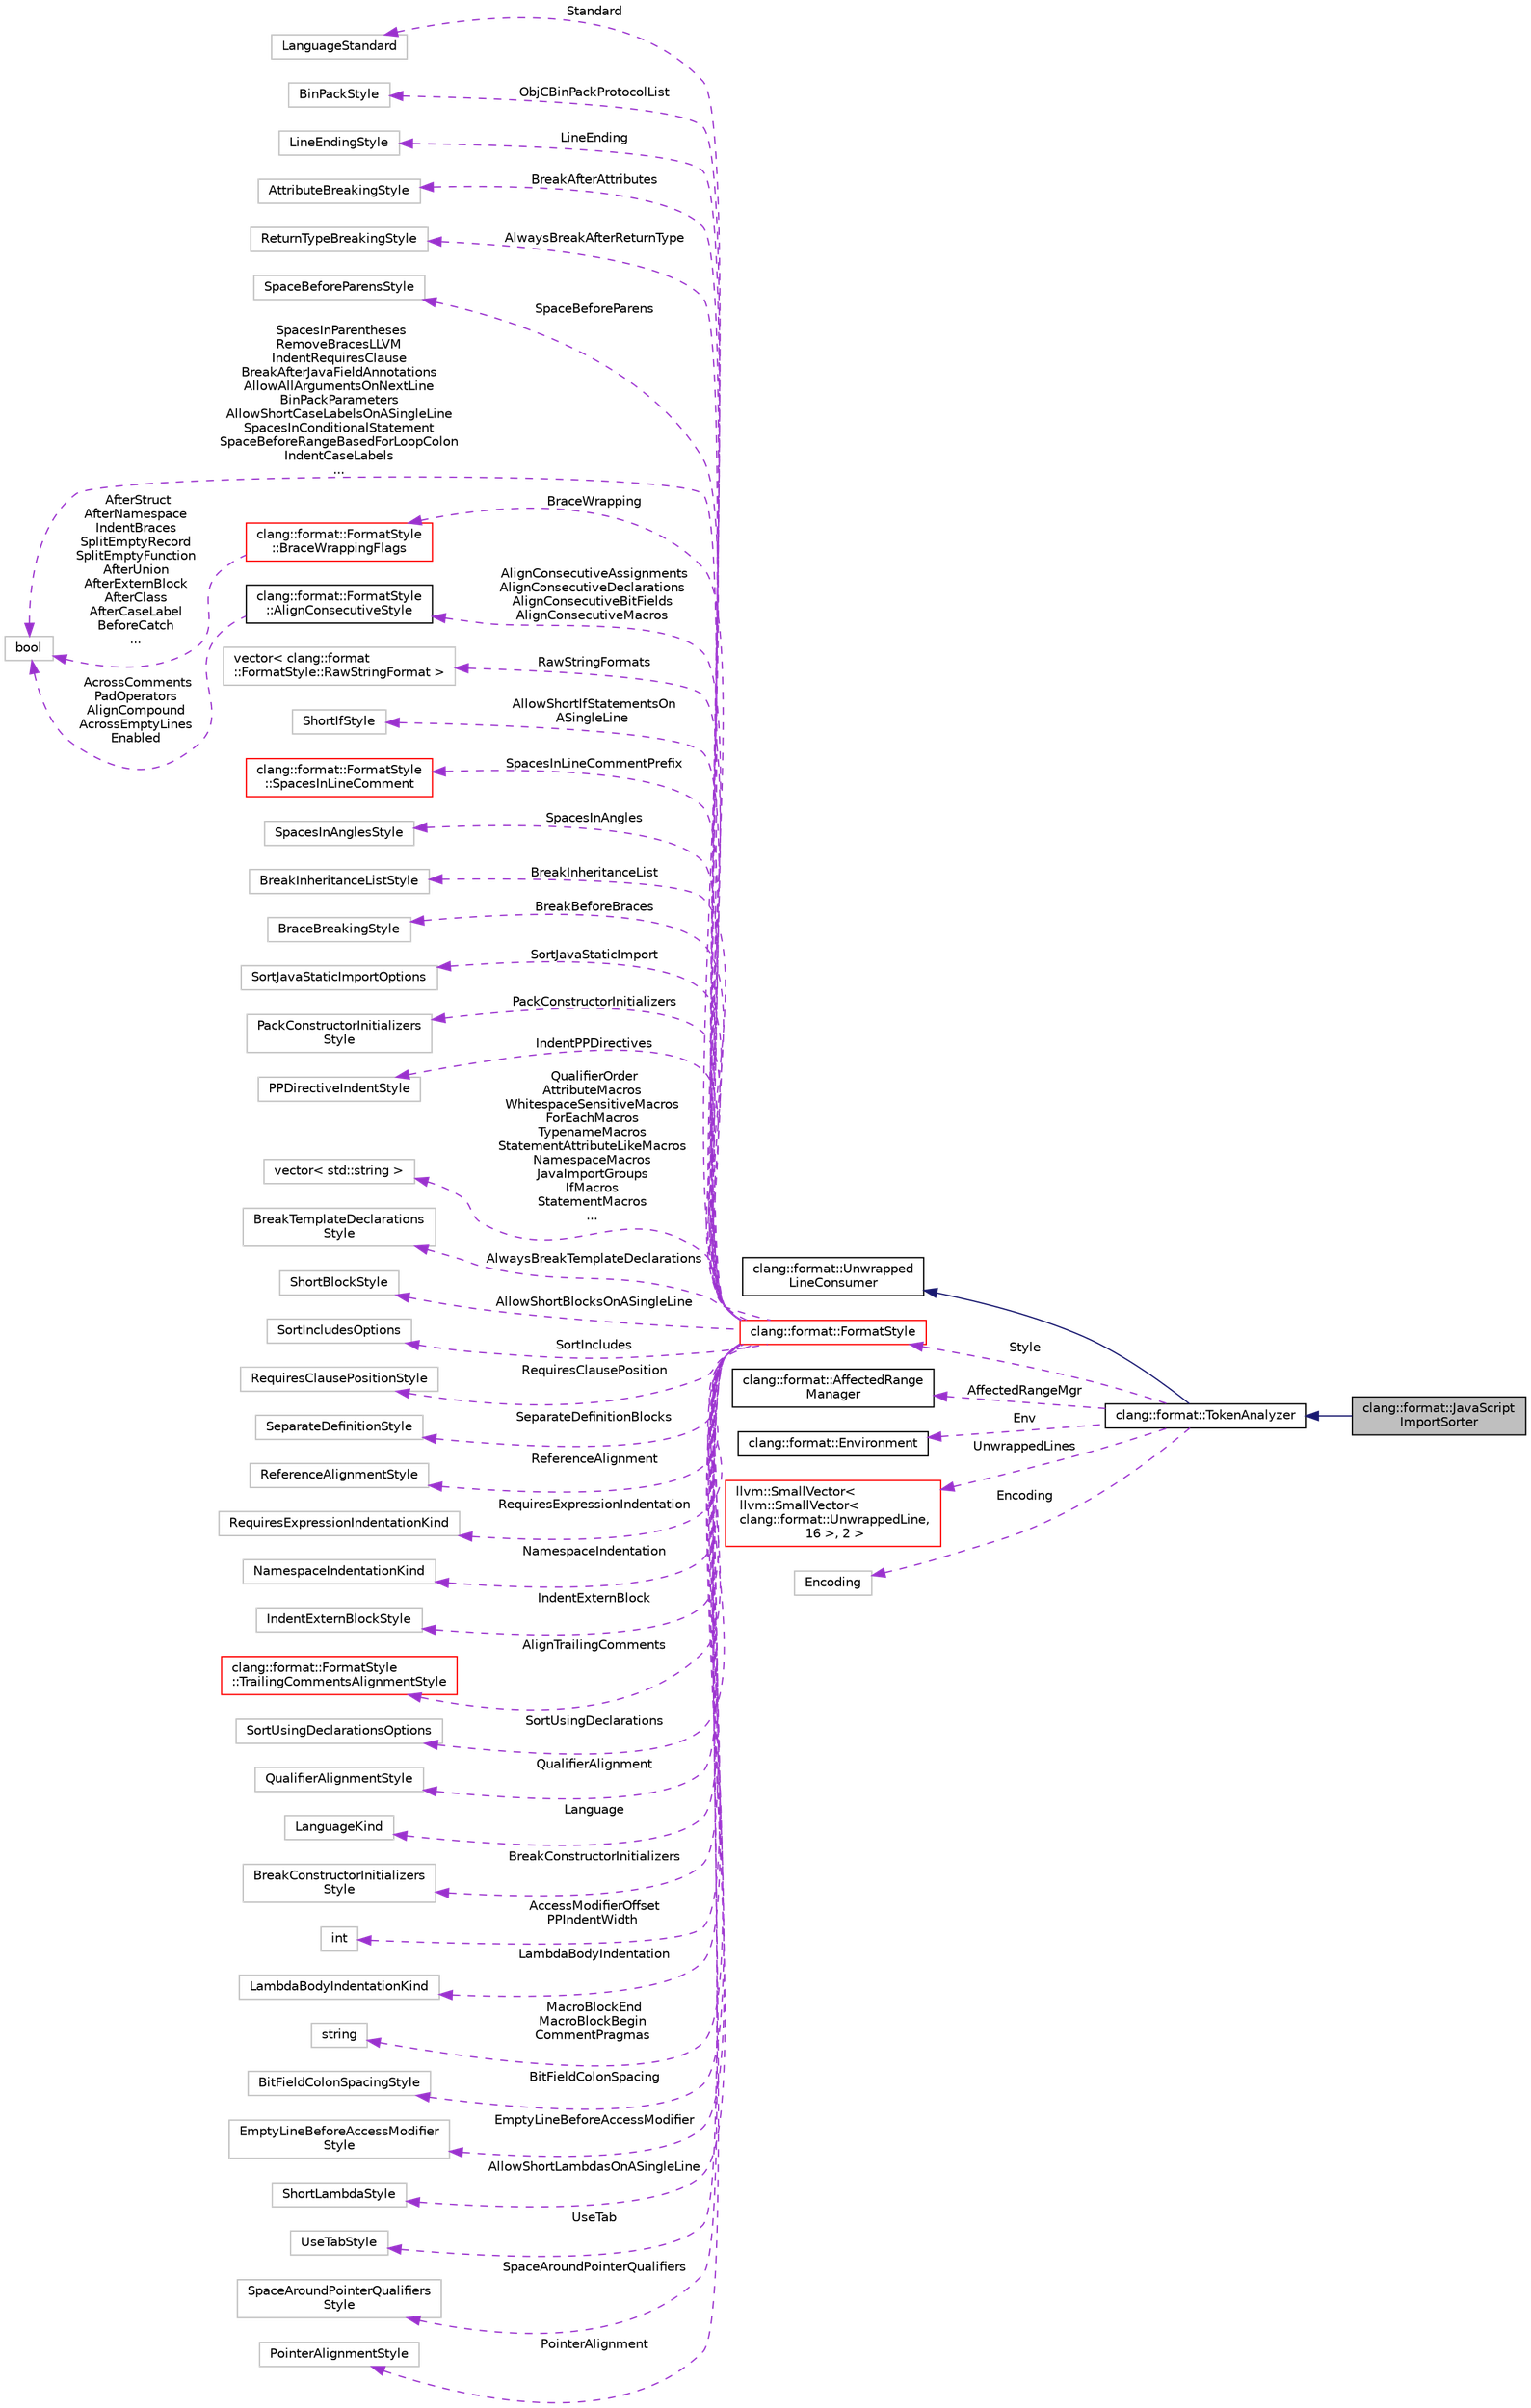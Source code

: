 digraph "clang::format::JavaScriptImportSorter"
{
 // LATEX_PDF_SIZE
  bgcolor="transparent";
  edge [fontname="Helvetica",fontsize="10",labelfontname="Helvetica",labelfontsize="10"];
  node [fontname="Helvetica",fontsize="10",shape=record];
  rankdir="LR";
  Node1 [label="clang::format::JavaScript\lImportSorter",height=0.2,width=0.4,color="black", fillcolor="grey75", style="filled", fontcolor="black",tooltip=" "];
  Node2 -> Node1 [dir="back",color="midnightblue",fontsize="10",style="solid",fontname="Helvetica"];
  Node2 [label="clang::format::TokenAnalyzer",height=0.2,width=0.4,color="black",URL="$classclang_1_1format_1_1TokenAnalyzer.html",tooltip=" "];
  Node3 -> Node2 [dir="back",color="midnightblue",fontsize="10",style="solid",fontname="Helvetica"];
  Node3 [label="clang::format::Unwrapped\lLineConsumer",height=0.2,width=0.4,color="black",URL="$classclang_1_1format_1_1UnwrappedLineConsumer.html",tooltip=" "];
  Node4 -> Node2 [dir="back",color="darkorchid3",fontsize="10",style="dashed",label=" Style" ,fontname="Helvetica"];
  Node4 [label="clang::format::FormatStyle",height=0.2,width=0.4,color="red",URL="$structclang_1_1format_1_1FormatStyle.html",tooltip="The FormatStyle is used to configure the formatting to follow specific guidelines."];
  Node5 -> Node4 [dir="back",color="darkorchid3",fontsize="10",style="dashed",label=" Standard" ,fontname="Helvetica"];
  Node5 [label="LanguageStandard",height=0.2,width=0.4,color="grey75",tooltip=" "];
  Node6 -> Node4 [dir="back",color="darkorchid3",fontsize="10",style="dashed",label=" ObjCBinPackProtocolList" ,fontname="Helvetica"];
  Node6 [label="BinPackStyle",height=0.2,width=0.4,color="grey75",tooltip=" "];
  Node7 -> Node4 [dir="back",color="darkorchid3",fontsize="10",style="dashed",label=" LineEnding" ,fontname="Helvetica"];
  Node7 [label="LineEndingStyle",height=0.2,width=0.4,color="grey75",tooltip=" "];
  Node8 -> Node4 [dir="back",color="darkorchid3",fontsize="10",style="dashed",label=" BreakAfterAttributes" ,fontname="Helvetica"];
  Node8 [label="AttributeBreakingStyle",height=0.2,width=0.4,color="grey75",tooltip=" "];
  Node9 -> Node4 [dir="back",color="darkorchid3",fontsize="10",style="dashed",label=" AlwaysBreakAfterReturnType" ,fontname="Helvetica"];
  Node9 [label="ReturnTypeBreakingStyle",height=0.2,width=0.4,color="grey75",tooltip=" "];
  Node10 -> Node4 [dir="back",color="darkorchid3",fontsize="10",style="dashed",label=" SpaceBeforeParens" ,fontname="Helvetica"];
  Node10 [label="SpaceBeforeParensStyle",height=0.2,width=0.4,color="grey75",tooltip=" "];
  Node11 -> Node4 [dir="back",color="darkorchid3",fontsize="10",style="dashed",label=" BraceWrapping" ,fontname="Helvetica"];
  Node11 [label="clang::format::FormatStyle\l::BraceWrappingFlags",height=0.2,width=0.4,color="red",URL="$structclang_1_1format_1_1FormatStyle_1_1BraceWrappingFlags.html",tooltip="Precise control over the wrapping of braces."];
  Node12 -> Node11 [dir="back",color="darkorchid3",fontsize="10",style="dashed",label=" AfterStruct\nAfterNamespace\nIndentBraces\nSplitEmptyRecord\nSplitEmptyFunction\nAfterUnion\nAfterExternBlock\nAfterClass\nAfterCaseLabel\nBeforeCatch\n..." ,fontname="Helvetica"];
  Node12 [label="bool",height=0.2,width=0.4,color="grey75",tooltip=" "];
  Node14 -> Node4 [dir="back",color="darkorchid3",fontsize="10",style="dashed",label=" RawStringFormats" ,fontname="Helvetica"];
  Node14 [label="vector\< clang::format\l::FormatStyle::RawStringFormat \>",height=0.2,width=0.4,color="grey75",tooltip=" "];
  Node15 -> Node4 [dir="back",color="darkorchid3",fontsize="10",style="dashed",label=" AllowShortIfStatementsOn\lASingleLine" ,fontname="Helvetica"];
  Node15 [label="ShortIfStyle",height=0.2,width=0.4,color="grey75",tooltip=" "];
  Node16 -> Node4 [dir="back",color="darkorchid3",fontsize="10",style="dashed",label=" SpacesInLineCommentPrefix" ,fontname="Helvetica"];
  Node16 [label="clang::format::FormatStyle\l::SpacesInLineComment",height=0.2,width=0.4,color="red",URL="$structclang_1_1format_1_1FormatStyle_1_1SpacesInLineComment.html",tooltip="Control of spaces within a single line comment."];
  Node18 -> Node4 [dir="back",color="darkorchid3",fontsize="10",style="dashed",label=" SpacesInAngles" ,fontname="Helvetica"];
  Node18 [label="SpacesInAnglesStyle",height=0.2,width=0.4,color="grey75",tooltip=" "];
  Node19 -> Node4 [dir="back",color="darkorchid3",fontsize="10",style="dashed",label=" BreakInheritanceList" ,fontname="Helvetica"];
  Node19 [label="BreakInheritanceListStyle",height=0.2,width=0.4,color="grey75",tooltip=" "];
  Node20 -> Node4 [dir="back",color="darkorchid3",fontsize="10",style="dashed",label=" BreakBeforeBraces" ,fontname="Helvetica"];
  Node20 [label="BraceBreakingStyle",height=0.2,width=0.4,color="grey75",tooltip=" "];
  Node21 -> Node4 [dir="back",color="darkorchid3",fontsize="10",style="dashed",label=" SortJavaStaticImport" ,fontname="Helvetica"];
  Node21 [label="SortJavaStaticImportOptions",height=0.2,width=0.4,color="grey75",tooltip=" "];
  Node22 -> Node4 [dir="back",color="darkorchid3",fontsize="10",style="dashed",label=" PackConstructorInitializers" ,fontname="Helvetica"];
  Node22 [label="PackConstructorInitializers\lStyle",height=0.2,width=0.4,color="grey75",tooltip=" "];
  Node23 -> Node4 [dir="back",color="darkorchid3",fontsize="10",style="dashed",label=" IndentPPDirectives" ,fontname="Helvetica"];
  Node23 [label="PPDirectiveIndentStyle",height=0.2,width=0.4,color="grey75",tooltip=" "];
  Node24 -> Node4 [dir="back",color="darkorchid3",fontsize="10",style="dashed",label=" QualifierOrder\nAttributeMacros\nWhitespaceSensitiveMacros\nForEachMacros\nTypenameMacros\nStatementAttributeLikeMacros\nNamespaceMacros\nJavaImportGroups\nIfMacros\nStatementMacros\n..." ,fontname="Helvetica"];
  Node24 [label="vector\< std::string \>",height=0.2,width=0.4,color="grey75",tooltip=" "];
  Node25 -> Node4 [dir="back",color="darkorchid3",fontsize="10",style="dashed",label=" AlwaysBreakTemplateDeclarations" ,fontname="Helvetica"];
  Node25 [label="BreakTemplateDeclarations\lStyle",height=0.2,width=0.4,color="grey75",tooltip=" "];
  Node26 -> Node4 [dir="back",color="darkorchid3",fontsize="10",style="dashed",label=" AllowShortBlocksOnASingleLine" ,fontname="Helvetica"];
  Node26 [label="ShortBlockStyle",height=0.2,width=0.4,color="grey75",tooltip=" "];
  Node27 -> Node4 [dir="back",color="darkorchid3",fontsize="10",style="dashed",label=" SortIncludes" ,fontname="Helvetica"];
  Node27 [label="SortIncludesOptions",height=0.2,width=0.4,color="grey75",tooltip=" "];
  Node28 -> Node4 [dir="back",color="darkorchid3",fontsize="10",style="dashed",label=" RequiresClausePosition" ,fontname="Helvetica"];
  Node28 [label="RequiresClausePositionStyle",height=0.2,width=0.4,color="grey75",tooltip=" "];
  Node29 -> Node4 [dir="back",color="darkorchid3",fontsize="10",style="dashed",label=" AlignConsecutiveAssignments\nAlignConsecutiveDeclarations\nAlignConsecutiveBitFields\nAlignConsecutiveMacros" ,fontname="Helvetica"];
  Node29 [label="clang::format::FormatStyle\l::AlignConsecutiveStyle",height=0.2,width=0.4,color="black",URL="$structclang_1_1format_1_1FormatStyle_1_1AlignConsecutiveStyle.html",tooltip="Alignment options."];
  Node12 -> Node29 [dir="back",color="darkorchid3",fontsize="10",style="dashed",label=" AcrossComments\nPadOperators\nAlignCompound\nAcrossEmptyLines\nEnabled" ,fontname="Helvetica"];
  Node30 -> Node4 [dir="back",color="darkorchid3",fontsize="10",style="dashed",label=" SeparateDefinitionBlocks" ,fontname="Helvetica"];
  Node30 [label="SeparateDefinitionStyle",height=0.2,width=0.4,color="grey75",tooltip=" "];
  Node31 -> Node4 [dir="back",color="darkorchid3",fontsize="10",style="dashed",label=" ReferenceAlignment" ,fontname="Helvetica"];
  Node31 [label="ReferenceAlignmentStyle",height=0.2,width=0.4,color="grey75",tooltip=" "];
  Node32 -> Node4 [dir="back",color="darkorchid3",fontsize="10",style="dashed",label=" RequiresExpressionIndentation" ,fontname="Helvetica"];
  Node32 [label="RequiresExpressionIndentationKind",height=0.2,width=0.4,color="grey75",tooltip=" "];
  Node33 -> Node4 [dir="back",color="darkorchid3",fontsize="10",style="dashed",label=" NamespaceIndentation" ,fontname="Helvetica"];
  Node33 [label="NamespaceIndentationKind",height=0.2,width=0.4,color="grey75",tooltip=" "];
  Node34 -> Node4 [dir="back",color="darkorchid3",fontsize="10",style="dashed",label=" IndentExternBlock" ,fontname="Helvetica"];
  Node34 [label="IndentExternBlockStyle",height=0.2,width=0.4,color="grey75",tooltip=" "];
  Node35 -> Node4 [dir="back",color="darkorchid3",fontsize="10",style="dashed",label=" AlignTrailingComments" ,fontname="Helvetica"];
  Node35 [label="clang::format::FormatStyle\l::TrailingCommentsAlignmentStyle",height=0.2,width=0.4,color="red",URL="$structclang_1_1format_1_1FormatStyle_1_1TrailingCommentsAlignmentStyle.html",tooltip="Alignment options."];
  Node37 -> Node4 [dir="back",color="darkorchid3",fontsize="10",style="dashed",label=" SortUsingDeclarations" ,fontname="Helvetica"];
  Node37 [label="SortUsingDeclarationsOptions",height=0.2,width=0.4,color="grey75",tooltip=" "];
  Node38 -> Node4 [dir="back",color="darkorchid3",fontsize="10",style="dashed",label=" QualifierAlignment" ,fontname="Helvetica"];
  Node38 [label="QualifierAlignmentStyle",height=0.2,width=0.4,color="grey75",tooltip=" "];
  Node39 -> Node4 [dir="back",color="darkorchid3",fontsize="10",style="dashed",label=" Language" ,fontname="Helvetica"];
  Node39 [label="LanguageKind",height=0.2,width=0.4,color="grey75",tooltip=" "];
  Node40 -> Node4 [dir="back",color="darkorchid3",fontsize="10",style="dashed",label=" BreakConstructorInitializers" ,fontname="Helvetica"];
  Node40 [label="BreakConstructorInitializers\lStyle",height=0.2,width=0.4,color="grey75",tooltip=" "];
  Node41 -> Node4 [dir="back",color="darkorchid3",fontsize="10",style="dashed",label=" AccessModifierOffset\nPPIndentWidth" ,fontname="Helvetica"];
  Node41 [label="int",height=0.2,width=0.4,color="grey75",tooltip=" "];
  Node42 -> Node4 [dir="back",color="darkorchid3",fontsize="10",style="dashed",label=" LambdaBodyIndentation" ,fontname="Helvetica"];
  Node42 [label="LambdaBodyIndentationKind",height=0.2,width=0.4,color="grey75",tooltip=" "];
  Node43 -> Node4 [dir="back",color="darkorchid3",fontsize="10",style="dashed",label=" MacroBlockEnd\nMacroBlockBegin\nCommentPragmas" ,fontname="Helvetica"];
  Node43 [label="string",height=0.2,width=0.4,color="grey75",tooltip=" "];
  Node44 -> Node4 [dir="back",color="darkorchid3",fontsize="10",style="dashed",label=" BitFieldColonSpacing" ,fontname="Helvetica"];
  Node44 [label="BitFieldColonSpacingStyle",height=0.2,width=0.4,color="grey75",tooltip=" "];
  Node12 -> Node4 [dir="back",color="darkorchid3",fontsize="10",style="dashed",label=" SpacesInParentheses\nRemoveBracesLLVM\nIndentRequiresClause\nBreakAfterJavaFieldAnnotations\nAllowAllArgumentsOnNextLine\nBinPackParameters\nAllowShortCaseLabelsOnASingleLine\nSpacesInConditionalStatement\nSpaceBeforeRangeBasedForLoopColon\nIndentCaseLabels\n..." ,fontname="Helvetica"];
  Node45 -> Node4 [dir="back",color="darkorchid3",fontsize="10",style="dashed",label=" EmptyLineBeforeAccessModifier" ,fontname="Helvetica"];
  Node45 [label="EmptyLineBeforeAccessModifier\lStyle",height=0.2,width=0.4,color="grey75",tooltip=" "];
  Node46 -> Node4 [dir="back",color="darkorchid3",fontsize="10",style="dashed",label=" AllowShortLambdasOnASingleLine" ,fontname="Helvetica"];
  Node46 [label="ShortLambdaStyle",height=0.2,width=0.4,color="grey75",tooltip=" "];
  Node47 -> Node4 [dir="back",color="darkorchid3",fontsize="10",style="dashed",label=" UseTab" ,fontname="Helvetica"];
  Node47 [label="UseTabStyle",height=0.2,width=0.4,color="grey75",tooltip=" "];
  Node48 -> Node4 [dir="back",color="darkorchid3",fontsize="10",style="dashed",label=" SpaceAroundPointerQualifiers" ,fontname="Helvetica"];
  Node48 [label="SpaceAroundPointerQualifiers\lStyle",height=0.2,width=0.4,color="grey75",tooltip=" "];
  Node49 -> Node4 [dir="back",color="darkorchid3",fontsize="10",style="dashed",label=" PointerAlignment" ,fontname="Helvetica"];
  Node49 [label="PointerAlignmentStyle",height=0.2,width=0.4,color="grey75",tooltip=" "];
  Node68 -> Node2 [dir="back",color="darkorchid3",fontsize="10",style="dashed",label=" AffectedRangeMgr" ,fontname="Helvetica"];
  Node68 [label="clang::format::AffectedRange\lManager",height=0.2,width=0.4,color="black",URL="$classclang_1_1format_1_1AffectedRangeManager.html",tooltip=" "];
  Node69 -> Node2 [dir="back",color="darkorchid3",fontsize="10",style="dashed",label=" Env" ,fontname="Helvetica"];
  Node69 [label="clang::format::Environment",height=0.2,width=0.4,color="black",URL="$classclang_1_1format_1_1Environment.html",tooltip=" "];
  Node70 -> Node2 [dir="back",color="darkorchid3",fontsize="10",style="dashed",label=" UnwrappedLines" ,fontname="Helvetica"];
  Node70 [label="llvm::SmallVector\<\l llvm::SmallVector\<\l clang::format::UnwrappedLine,\l 16 \>, 2 \>",height=0.2,width=0.4,color="red",URL="$classllvm_1_1SmallVector.html",tooltip=" "];
  Node72 -> Node2 [dir="back",color="darkorchid3",fontsize="10",style="dashed",label=" Encoding" ,fontname="Helvetica"];
  Node72 [label="Encoding",height=0.2,width=0.4,color="grey75",tooltip=" "];
}
